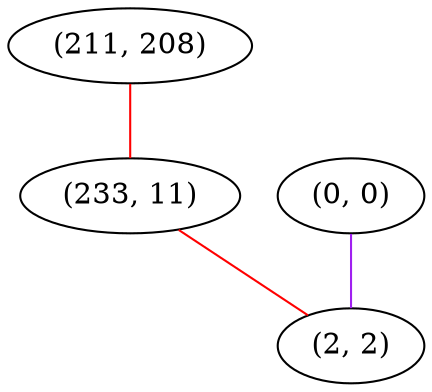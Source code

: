 graph "" {
"(211, 208)";
"(233, 11)";
"(0, 0)";
"(2, 2)";
"(211, 208)" -- "(233, 11)"  [color=red, key=0, weight=1];
"(233, 11)" -- "(2, 2)"  [color=red, key=0, weight=1];
"(0, 0)" -- "(2, 2)"  [color=purple, key=0, weight=4];
}

